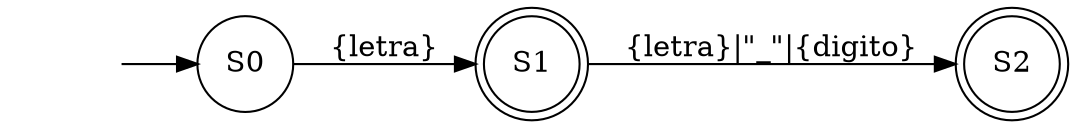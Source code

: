digraph automata {
rankdir=LR
ini [shape="none" label=""]
S0[shape="circle"];
S1[shape="doublecircle"];
S2[shape="doublecircle"];

ini->S0;
S0->S1[label="{letra}"];
S1->S2[label="{letra}|\"_\"|{digito}"]
}